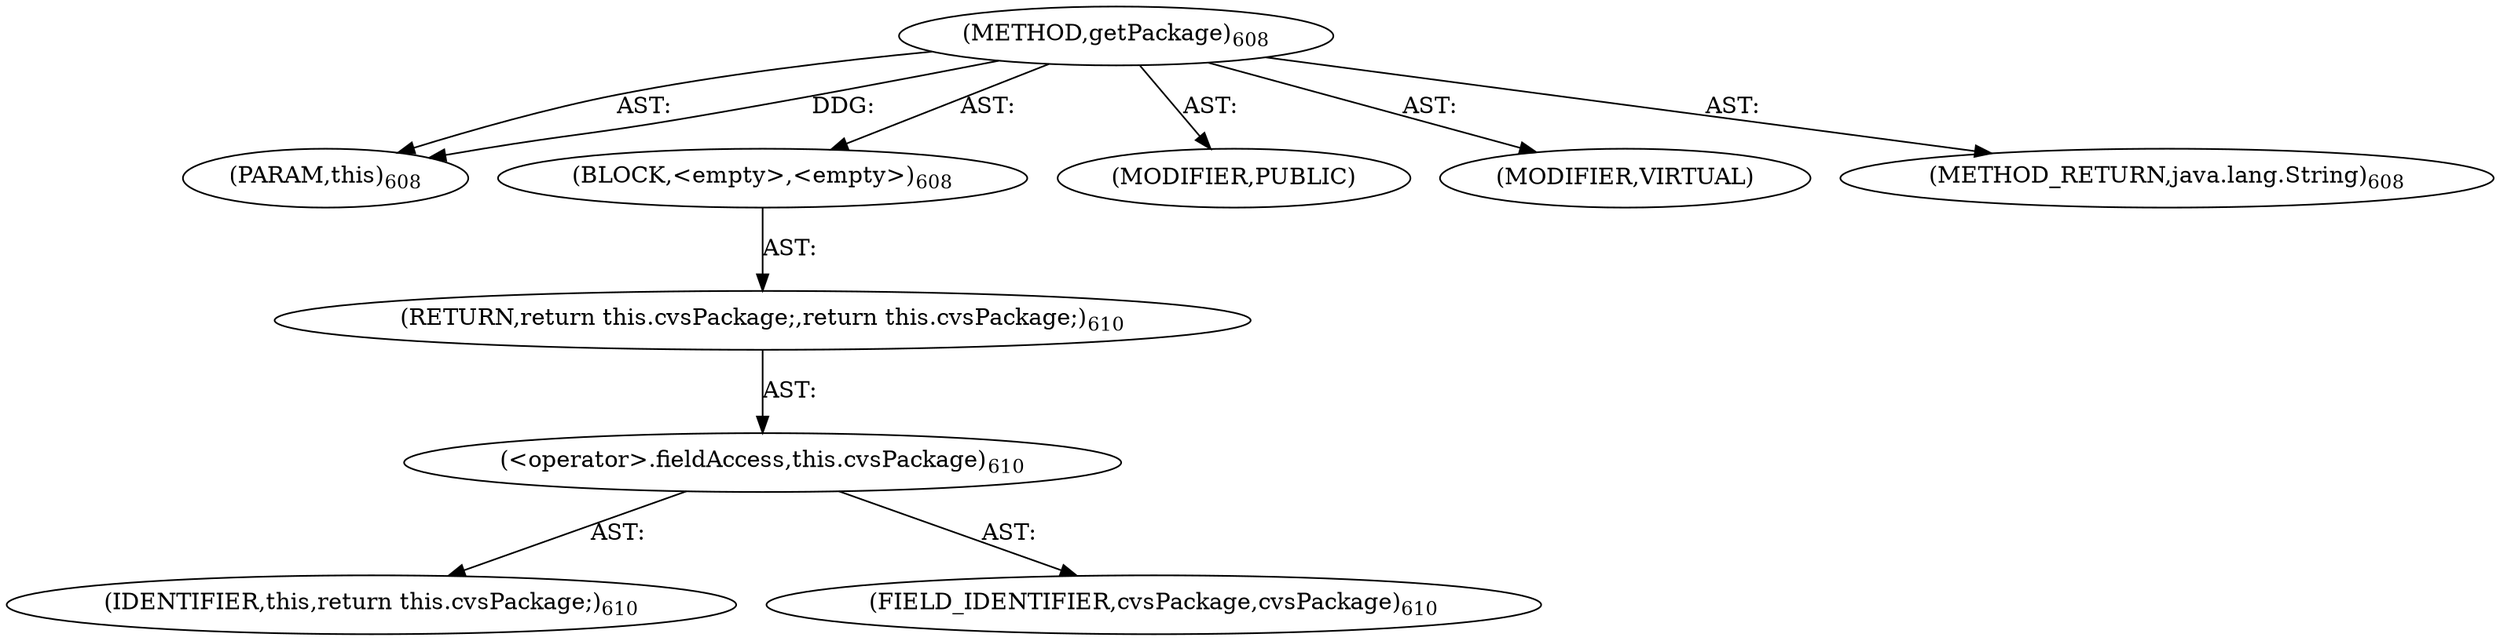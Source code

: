 digraph "getPackage" {  
"111669149717" [label = <(METHOD,getPackage)<SUB>608</SUB>> ]
"115964117011" [label = <(PARAM,this)<SUB>608</SUB>> ]
"25769803864" [label = <(BLOCK,&lt;empty&gt;,&lt;empty&gt;)<SUB>608</SUB>> ]
"146028888073" [label = <(RETURN,return this.cvsPackage;,return this.cvsPackage;)<SUB>610</SUB>> ]
"30064771407" [label = <(&lt;operator&gt;.fieldAccess,this.cvsPackage)<SUB>610</SUB>> ]
"68719476791" [label = <(IDENTIFIER,this,return this.cvsPackage;)<SUB>610</SUB>> ]
"55834574932" [label = <(FIELD_IDENTIFIER,cvsPackage,cvsPackage)<SUB>610</SUB>> ]
"133143986244" [label = <(MODIFIER,PUBLIC)> ]
"133143986245" [label = <(MODIFIER,VIRTUAL)> ]
"128849018901" [label = <(METHOD_RETURN,java.lang.String)<SUB>608</SUB>> ]
  "111669149717" -> "115964117011"  [ label = "AST: "] 
  "111669149717" -> "25769803864"  [ label = "AST: "] 
  "111669149717" -> "133143986244"  [ label = "AST: "] 
  "111669149717" -> "133143986245"  [ label = "AST: "] 
  "111669149717" -> "128849018901"  [ label = "AST: "] 
  "25769803864" -> "146028888073"  [ label = "AST: "] 
  "146028888073" -> "30064771407"  [ label = "AST: "] 
  "30064771407" -> "68719476791"  [ label = "AST: "] 
  "30064771407" -> "55834574932"  [ label = "AST: "] 
  "111669149717" -> "115964117011"  [ label = "DDG: "] 
}
